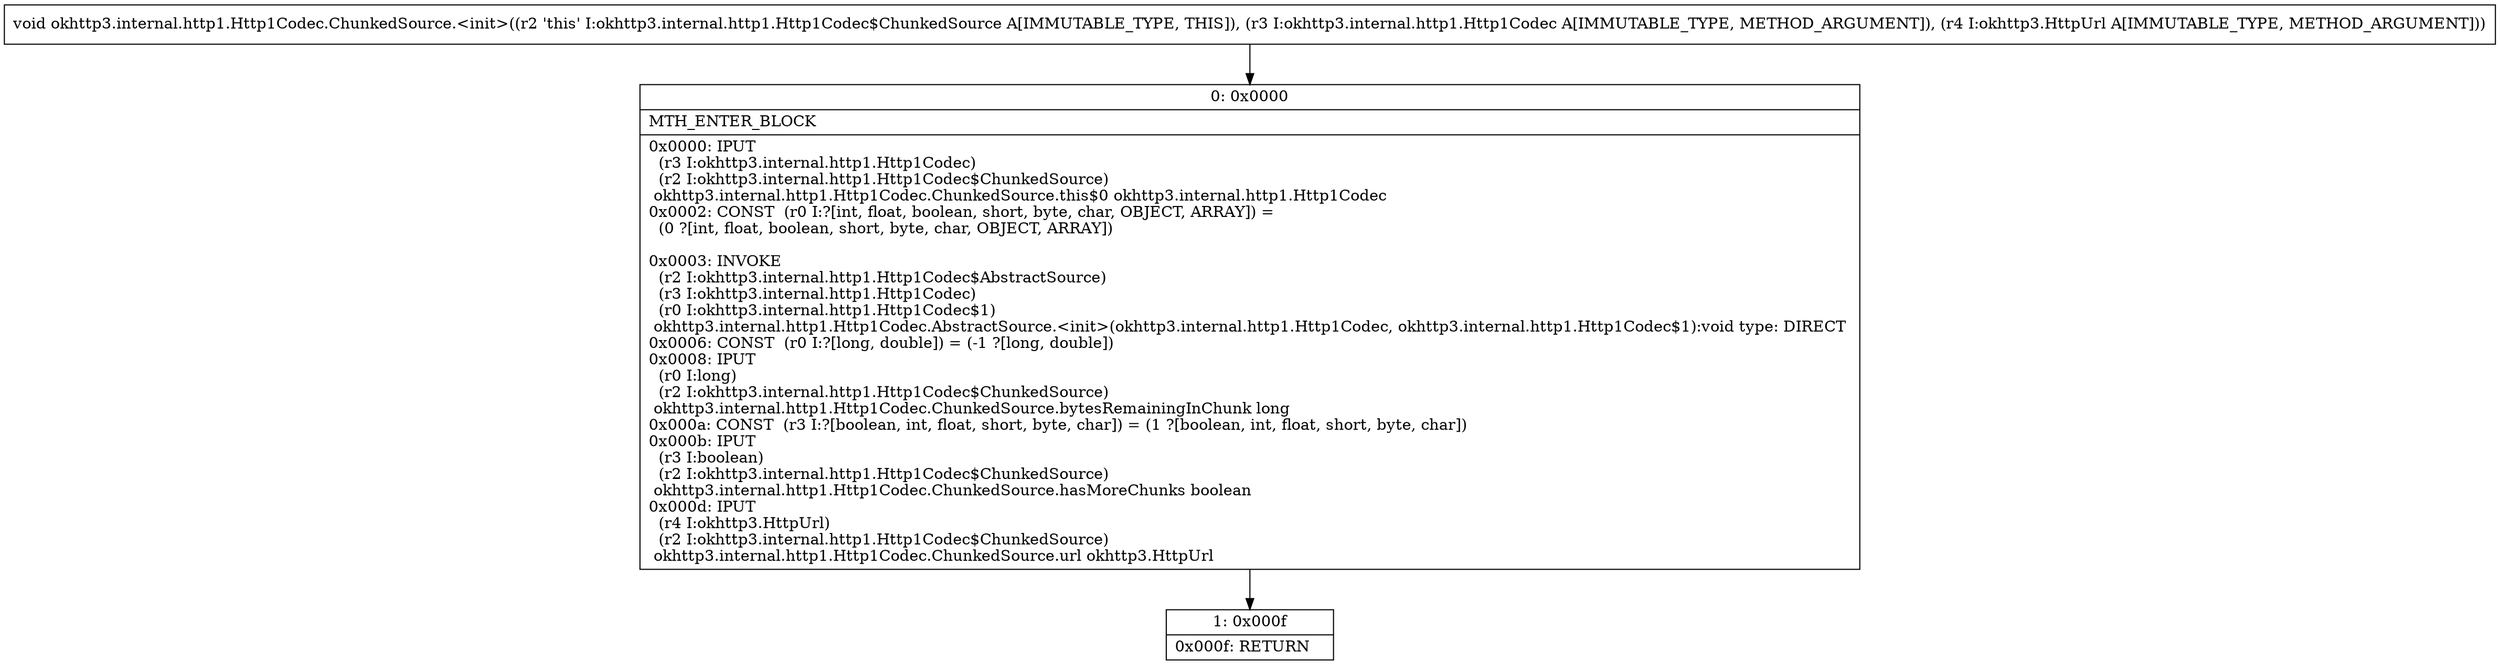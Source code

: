 digraph "CFG forokhttp3.internal.http1.Http1Codec.ChunkedSource.\<init\>(Lokhttp3\/internal\/http1\/Http1Codec;Lokhttp3\/HttpUrl;)V" {
Node_0 [shape=record,label="{0\:\ 0x0000|MTH_ENTER_BLOCK\l|0x0000: IPUT  \l  (r3 I:okhttp3.internal.http1.Http1Codec)\l  (r2 I:okhttp3.internal.http1.Http1Codec$ChunkedSource)\l okhttp3.internal.http1.Http1Codec.ChunkedSource.this$0 okhttp3.internal.http1.Http1Codec \l0x0002: CONST  (r0 I:?[int, float, boolean, short, byte, char, OBJECT, ARRAY]) = \l  (0 ?[int, float, boolean, short, byte, char, OBJECT, ARRAY])\l \l0x0003: INVOKE  \l  (r2 I:okhttp3.internal.http1.Http1Codec$AbstractSource)\l  (r3 I:okhttp3.internal.http1.Http1Codec)\l  (r0 I:okhttp3.internal.http1.Http1Codec$1)\l okhttp3.internal.http1.Http1Codec.AbstractSource.\<init\>(okhttp3.internal.http1.Http1Codec, okhttp3.internal.http1.Http1Codec$1):void type: DIRECT \l0x0006: CONST  (r0 I:?[long, double]) = (\-1 ?[long, double]) \l0x0008: IPUT  \l  (r0 I:long)\l  (r2 I:okhttp3.internal.http1.Http1Codec$ChunkedSource)\l okhttp3.internal.http1.Http1Codec.ChunkedSource.bytesRemainingInChunk long \l0x000a: CONST  (r3 I:?[boolean, int, float, short, byte, char]) = (1 ?[boolean, int, float, short, byte, char]) \l0x000b: IPUT  \l  (r3 I:boolean)\l  (r2 I:okhttp3.internal.http1.Http1Codec$ChunkedSource)\l okhttp3.internal.http1.Http1Codec.ChunkedSource.hasMoreChunks boolean \l0x000d: IPUT  \l  (r4 I:okhttp3.HttpUrl)\l  (r2 I:okhttp3.internal.http1.Http1Codec$ChunkedSource)\l okhttp3.internal.http1.Http1Codec.ChunkedSource.url okhttp3.HttpUrl \l}"];
Node_1 [shape=record,label="{1\:\ 0x000f|0x000f: RETURN   \l}"];
MethodNode[shape=record,label="{void okhttp3.internal.http1.Http1Codec.ChunkedSource.\<init\>((r2 'this' I:okhttp3.internal.http1.Http1Codec$ChunkedSource A[IMMUTABLE_TYPE, THIS]), (r3 I:okhttp3.internal.http1.Http1Codec A[IMMUTABLE_TYPE, METHOD_ARGUMENT]), (r4 I:okhttp3.HttpUrl A[IMMUTABLE_TYPE, METHOD_ARGUMENT])) }"];
MethodNode -> Node_0;
Node_0 -> Node_1;
}

